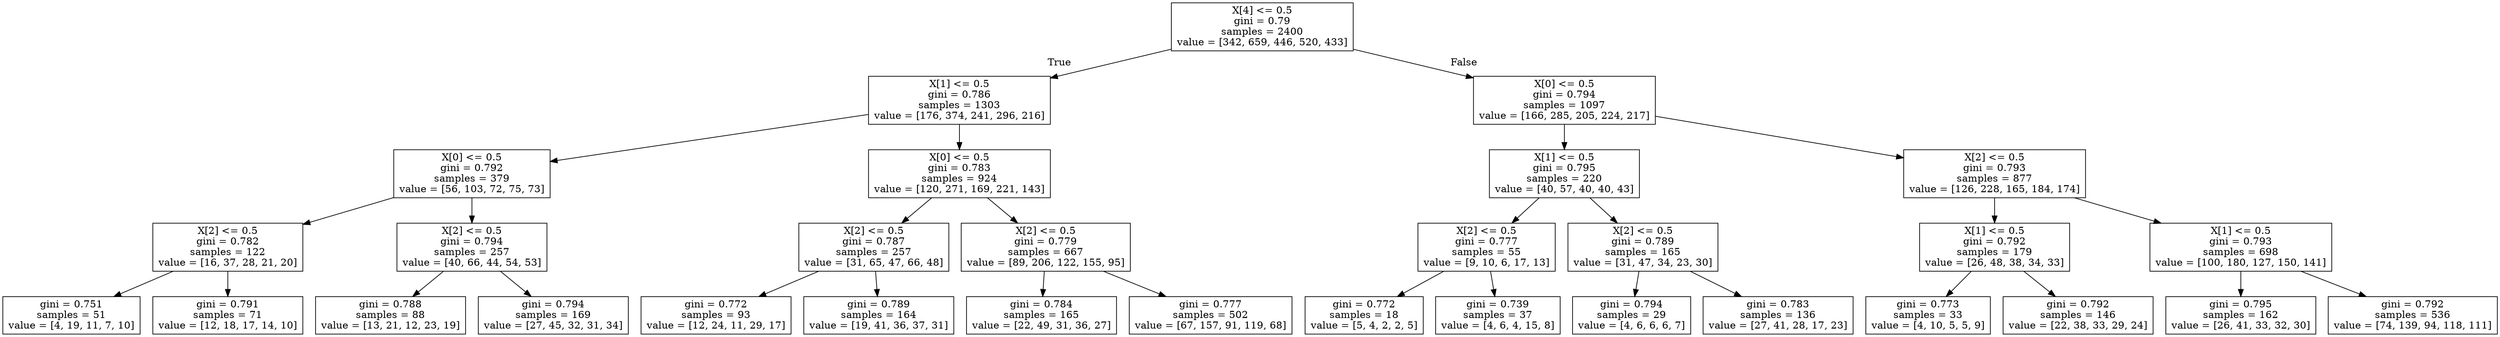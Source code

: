 digraph Tree {
node [shape=box] ;
0 [label="X[4] <= 0.5\ngini = 0.79\nsamples = 2400\nvalue = [342, 659, 446, 520, 433]"] ;
1 [label="X[1] <= 0.5\ngini = 0.786\nsamples = 1303\nvalue = [176, 374, 241, 296, 216]"] ;
0 -> 1 [labeldistance=2.5, labelangle=45, headlabel="True"] ;
2 [label="X[0] <= 0.5\ngini = 0.792\nsamples = 379\nvalue = [56, 103, 72, 75, 73]"] ;
1 -> 2 ;
3 [label="X[2] <= 0.5\ngini = 0.782\nsamples = 122\nvalue = [16, 37, 28, 21, 20]"] ;
2 -> 3 ;
4 [label="gini = 0.751\nsamples = 51\nvalue = [4, 19, 11, 7, 10]"] ;
3 -> 4 ;
5 [label="gini = 0.791\nsamples = 71\nvalue = [12, 18, 17, 14, 10]"] ;
3 -> 5 ;
6 [label="X[2] <= 0.5\ngini = 0.794\nsamples = 257\nvalue = [40, 66, 44, 54, 53]"] ;
2 -> 6 ;
7 [label="gini = 0.788\nsamples = 88\nvalue = [13, 21, 12, 23, 19]"] ;
6 -> 7 ;
8 [label="gini = 0.794\nsamples = 169\nvalue = [27, 45, 32, 31, 34]"] ;
6 -> 8 ;
9 [label="X[0] <= 0.5\ngini = 0.783\nsamples = 924\nvalue = [120, 271, 169, 221, 143]"] ;
1 -> 9 ;
10 [label="X[2] <= 0.5\ngini = 0.787\nsamples = 257\nvalue = [31, 65, 47, 66, 48]"] ;
9 -> 10 ;
11 [label="gini = 0.772\nsamples = 93\nvalue = [12, 24, 11, 29, 17]"] ;
10 -> 11 ;
12 [label="gini = 0.789\nsamples = 164\nvalue = [19, 41, 36, 37, 31]"] ;
10 -> 12 ;
13 [label="X[2] <= 0.5\ngini = 0.779\nsamples = 667\nvalue = [89, 206, 122, 155, 95]"] ;
9 -> 13 ;
14 [label="gini = 0.784\nsamples = 165\nvalue = [22, 49, 31, 36, 27]"] ;
13 -> 14 ;
15 [label="gini = 0.777\nsamples = 502\nvalue = [67, 157, 91, 119, 68]"] ;
13 -> 15 ;
16 [label="X[0] <= 0.5\ngini = 0.794\nsamples = 1097\nvalue = [166, 285, 205, 224, 217]"] ;
0 -> 16 [labeldistance=2.5, labelangle=-45, headlabel="False"] ;
17 [label="X[1] <= 0.5\ngini = 0.795\nsamples = 220\nvalue = [40, 57, 40, 40, 43]"] ;
16 -> 17 ;
18 [label="X[2] <= 0.5\ngini = 0.777\nsamples = 55\nvalue = [9, 10, 6, 17, 13]"] ;
17 -> 18 ;
19 [label="gini = 0.772\nsamples = 18\nvalue = [5, 4, 2, 2, 5]"] ;
18 -> 19 ;
20 [label="gini = 0.739\nsamples = 37\nvalue = [4, 6, 4, 15, 8]"] ;
18 -> 20 ;
21 [label="X[2] <= 0.5\ngini = 0.789\nsamples = 165\nvalue = [31, 47, 34, 23, 30]"] ;
17 -> 21 ;
22 [label="gini = 0.794\nsamples = 29\nvalue = [4, 6, 6, 6, 7]"] ;
21 -> 22 ;
23 [label="gini = 0.783\nsamples = 136\nvalue = [27, 41, 28, 17, 23]"] ;
21 -> 23 ;
24 [label="X[2] <= 0.5\ngini = 0.793\nsamples = 877\nvalue = [126, 228, 165, 184, 174]"] ;
16 -> 24 ;
25 [label="X[1] <= 0.5\ngini = 0.792\nsamples = 179\nvalue = [26, 48, 38, 34, 33]"] ;
24 -> 25 ;
26 [label="gini = 0.773\nsamples = 33\nvalue = [4, 10, 5, 5, 9]"] ;
25 -> 26 ;
27 [label="gini = 0.792\nsamples = 146\nvalue = [22, 38, 33, 29, 24]"] ;
25 -> 27 ;
28 [label="X[1] <= 0.5\ngini = 0.793\nsamples = 698\nvalue = [100, 180, 127, 150, 141]"] ;
24 -> 28 ;
29 [label="gini = 0.795\nsamples = 162\nvalue = [26, 41, 33, 32, 30]"] ;
28 -> 29 ;
30 [label="gini = 0.792\nsamples = 536\nvalue = [74, 139, 94, 118, 111]"] ;
28 -> 30 ;
}